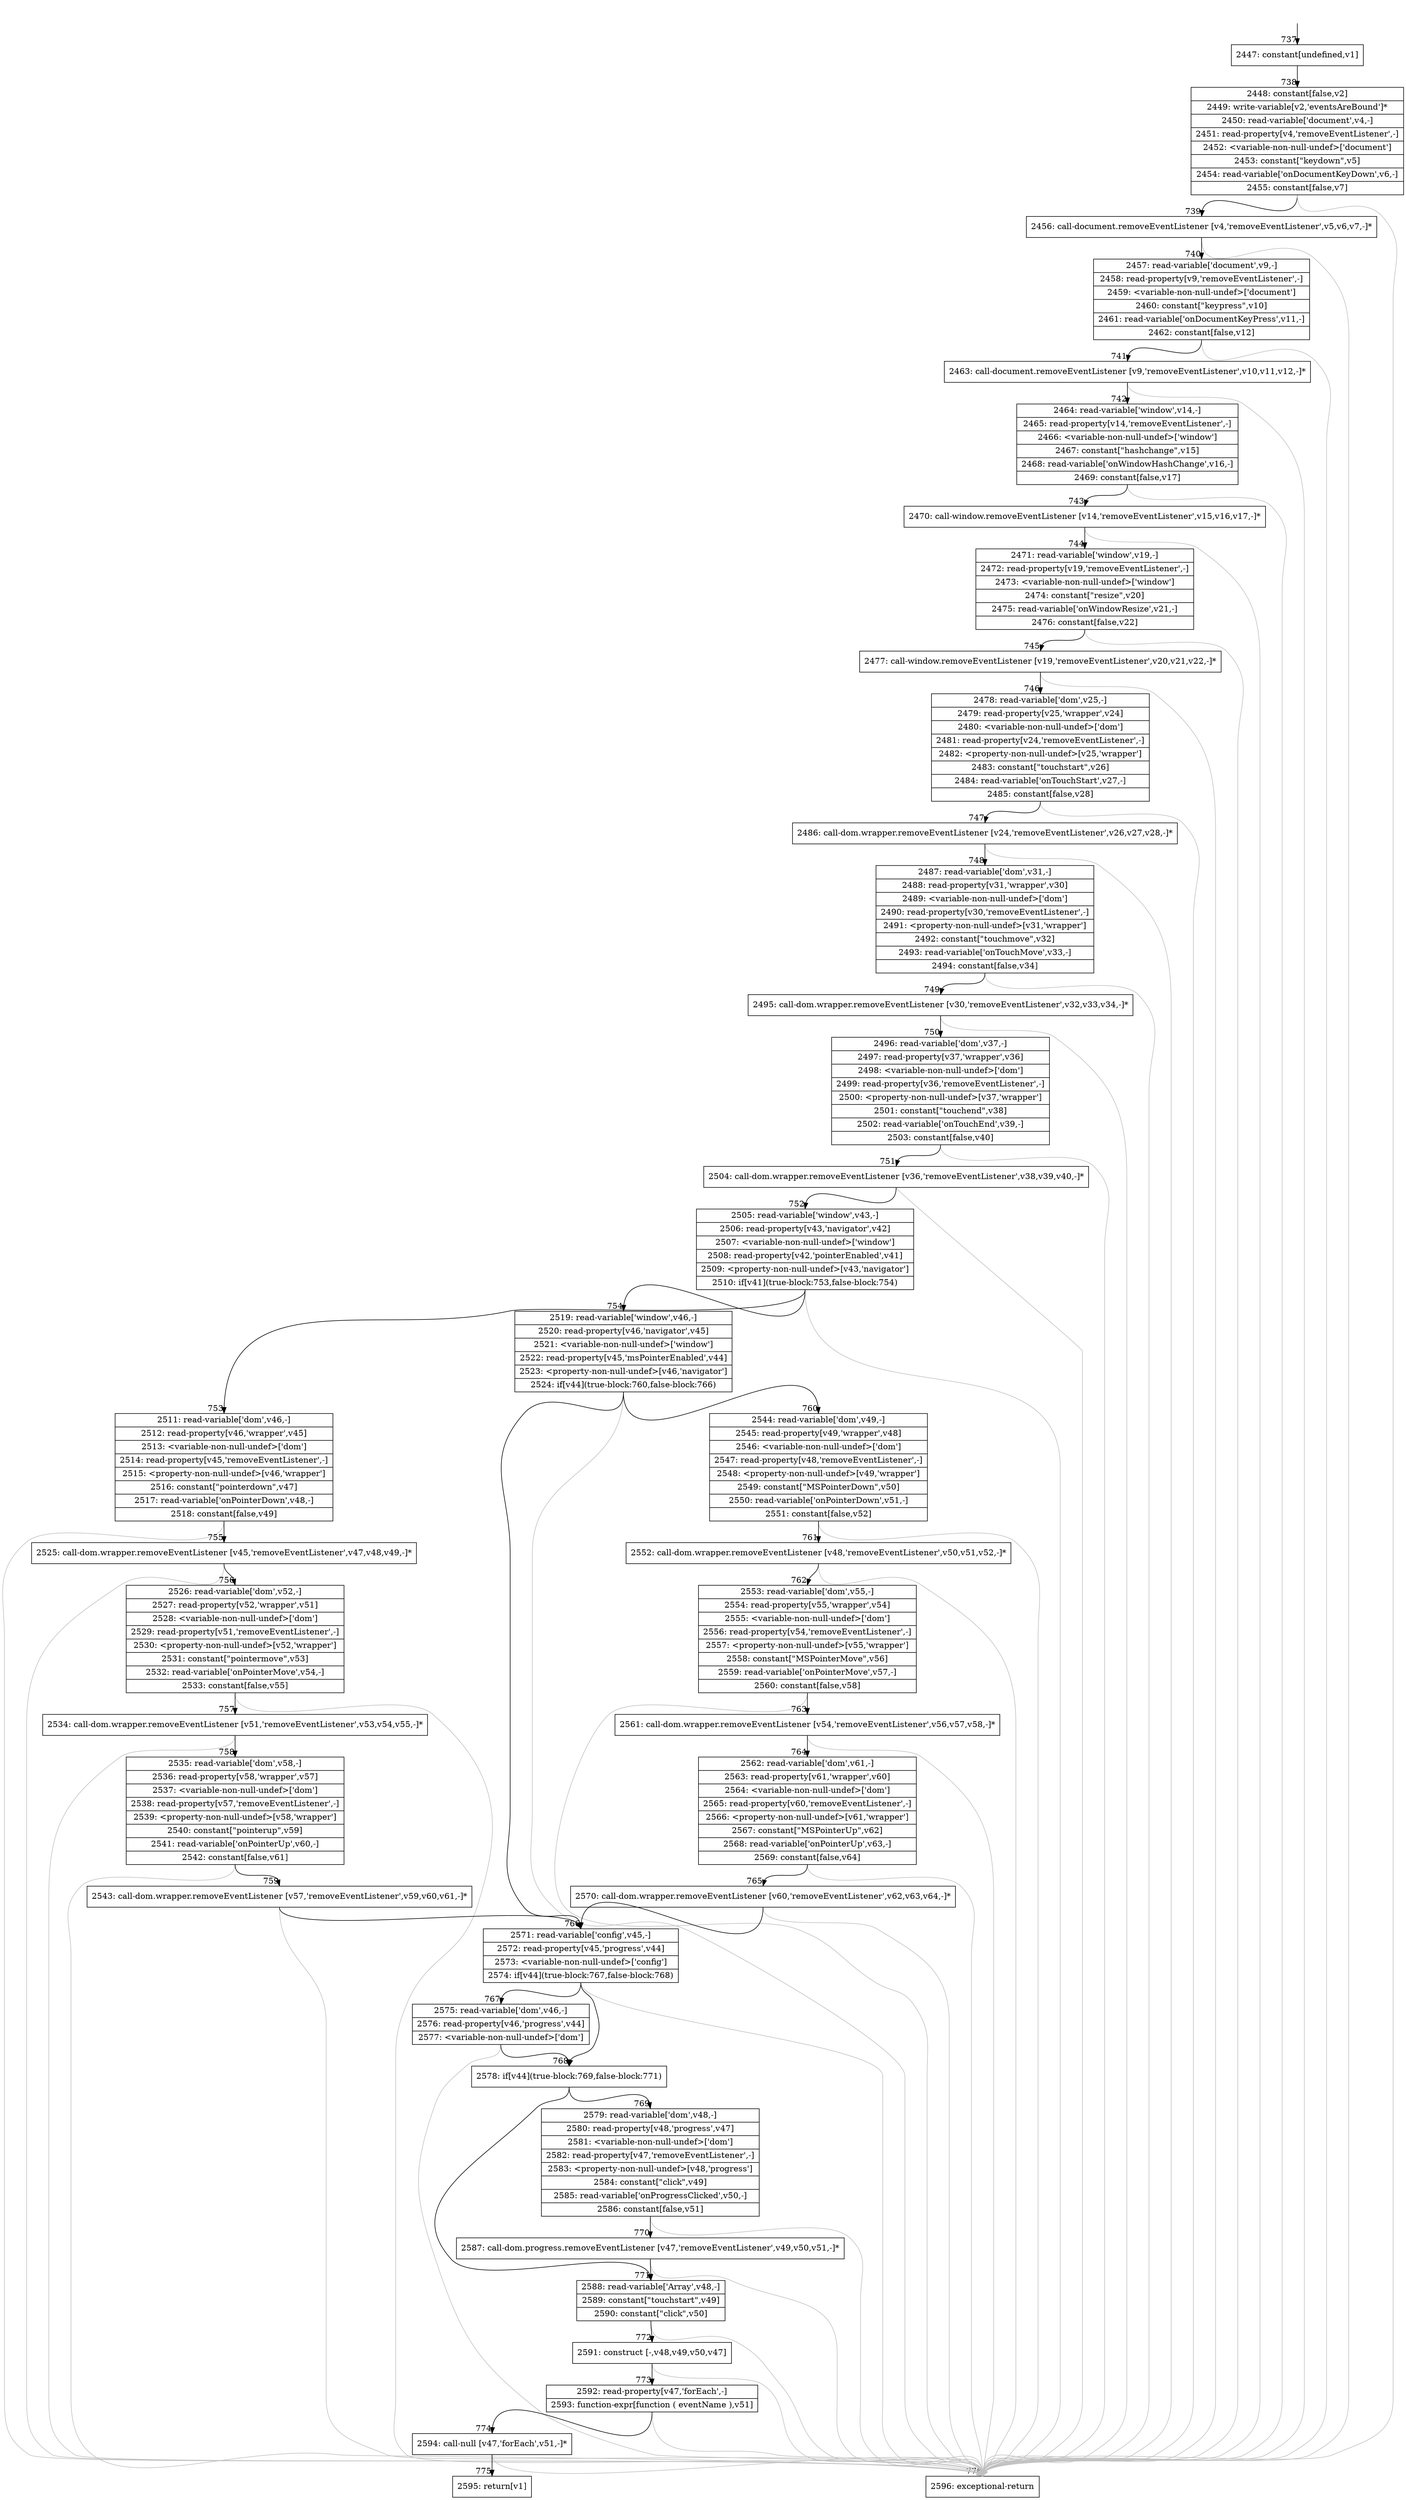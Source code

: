 digraph {
rankdir="TD"
BB_entry38[shape=none,label=""];
BB_entry38 -> BB737 [tailport=s, headport=n, headlabel="    737"]
BB737 [shape=record label="{2447: constant[undefined,v1]}" ] 
BB737 -> BB738 [tailport=s, headport=n, headlabel="      738"]
BB738 [shape=record label="{2448: constant[false,v2]|2449: write-variable[v2,'eventsAreBound']*|2450: read-variable['document',v4,-]|2451: read-property[v4,'removeEventListener',-]|2452: \<variable-non-null-undef\>['document']|2453: constant[\"keydown\",v5]|2454: read-variable['onDocumentKeyDown',v6,-]|2455: constant[false,v7]}" ] 
BB738 -> BB739 [tailport=s, headport=n, headlabel="      739"]
BB738 -> BB776 [tailport=s, headport=n, color=gray, headlabel="      776"]
BB739 [shape=record label="{2456: call-document.removeEventListener [v4,'removeEventListener',v5,v6,v7,-]*}" ] 
BB739 -> BB740 [tailport=s, headport=n, headlabel="      740"]
BB739 -> BB776 [tailport=s, headport=n, color=gray]
BB740 [shape=record label="{2457: read-variable['document',v9,-]|2458: read-property[v9,'removeEventListener',-]|2459: \<variable-non-null-undef\>['document']|2460: constant[\"keypress\",v10]|2461: read-variable['onDocumentKeyPress',v11,-]|2462: constant[false,v12]}" ] 
BB740 -> BB741 [tailport=s, headport=n, headlabel="      741"]
BB740 -> BB776 [tailport=s, headport=n, color=gray]
BB741 [shape=record label="{2463: call-document.removeEventListener [v9,'removeEventListener',v10,v11,v12,-]*}" ] 
BB741 -> BB742 [tailport=s, headport=n, headlabel="      742"]
BB741 -> BB776 [tailport=s, headport=n, color=gray]
BB742 [shape=record label="{2464: read-variable['window',v14,-]|2465: read-property[v14,'removeEventListener',-]|2466: \<variable-non-null-undef\>['window']|2467: constant[\"hashchange\",v15]|2468: read-variable['onWindowHashChange',v16,-]|2469: constant[false,v17]}" ] 
BB742 -> BB743 [tailport=s, headport=n, headlabel="      743"]
BB742 -> BB776 [tailport=s, headport=n, color=gray]
BB743 [shape=record label="{2470: call-window.removeEventListener [v14,'removeEventListener',v15,v16,v17,-]*}" ] 
BB743 -> BB744 [tailport=s, headport=n, headlabel="      744"]
BB743 -> BB776 [tailport=s, headport=n, color=gray]
BB744 [shape=record label="{2471: read-variable['window',v19,-]|2472: read-property[v19,'removeEventListener',-]|2473: \<variable-non-null-undef\>['window']|2474: constant[\"resize\",v20]|2475: read-variable['onWindowResize',v21,-]|2476: constant[false,v22]}" ] 
BB744 -> BB745 [tailport=s, headport=n, headlabel="      745"]
BB744 -> BB776 [tailport=s, headport=n, color=gray]
BB745 [shape=record label="{2477: call-window.removeEventListener [v19,'removeEventListener',v20,v21,v22,-]*}" ] 
BB745 -> BB746 [tailport=s, headport=n, headlabel="      746"]
BB745 -> BB776 [tailport=s, headport=n, color=gray]
BB746 [shape=record label="{2478: read-variable['dom',v25,-]|2479: read-property[v25,'wrapper',v24]|2480: \<variable-non-null-undef\>['dom']|2481: read-property[v24,'removeEventListener',-]|2482: \<property-non-null-undef\>[v25,'wrapper']|2483: constant[\"touchstart\",v26]|2484: read-variable['onTouchStart',v27,-]|2485: constant[false,v28]}" ] 
BB746 -> BB747 [tailport=s, headport=n, headlabel="      747"]
BB746 -> BB776 [tailport=s, headport=n, color=gray]
BB747 [shape=record label="{2486: call-dom.wrapper.removeEventListener [v24,'removeEventListener',v26,v27,v28,-]*}" ] 
BB747 -> BB748 [tailport=s, headport=n, headlabel="      748"]
BB747 -> BB776 [tailport=s, headport=n, color=gray]
BB748 [shape=record label="{2487: read-variable['dom',v31,-]|2488: read-property[v31,'wrapper',v30]|2489: \<variable-non-null-undef\>['dom']|2490: read-property[v30,'removeEventListener',-]|2491: \<property-non-null-undef\>[v31,'wrapper']|2492: constant[\"touchmove\",v32]|2493: read-variable['onTouchMove',v33,-]|2494: constant[false,v34]}" ] 
BB748 -> BB749 [tailport=s, headport=n, headlabel="      749"]
BB748 -> BB776 [tailport=s, headport=n, color=gray]
BB749 [shape=record label="{2495: call-dom.wrapper.removeEventListener [v30,'removeEventListener',v32,v33,v34,-]*}" ] 
BB749 -> BB750 [tailport=s, headport=n, headlabel="      750"]
BB749 -> BB776 [tailport=s, headport=n, color=gray]
BB750 [shape=record label="{2496: read-variable['dom',v37,-]|2497: read-property[v37,'wrapper',v36]|2498: \<variable-non-null-undef\>['dom']|2499: read-property[v36,'removeEventListener',-]|2500: \<property-non-null-undef\>[v37,'wrapper']|2501: constant[\"touchend\",v38]|2502: read-variable['onTouchEnd',v39,-]|2503: constant[false,v40]}" ] 
BB750 -> BB751 [tailport=s, headport=n, headlabel="      751"]
BB750 -> BB776 [tailport=s, headport=n, color=gray]
BB751 [shape=record label="{2504: call-dom.wrapper.removeEventListener [v36,'removeEventListener',v38,v39,v40,-]*}" ] 
BB751 -> BB752 [tailport=s, headport=n, headlabel="      752"]
BB751 -> BB776 [tailport=s, headport=n, color=gray]
BB752 [shape=record label="{2505: read-variable['window',v43,-]|2506: read-property[v43,'navigator',v42]|2507: \<variable-non-null-undef\>['window']|2508: read-property[v42,'pointerEnabled',v41]|2509: \<property-non-null-undef\>[v43,'navigator']|2510: if[v41](true-block:753,false-block:754)}" ] 
BB752 -> BB753 [tailport=s, headport=n, headlabel="      753"]
BB752 -> BB754 [tailport=s, headport=n, headlabel="      754"]
BB752 -> BB776 [tailport=s, headport=n, color=gray]
BB753 [shape=record label="{2511: read-variable['dom',v46,-]|2512: read-property[v46,'wrapper',v45]|2513: \<variable-non-null-undef\>['dom']|2514: read-property[v45,'removeEventListener',-]|2515: \<property-non-null-undef\>[v46,'wrapper']|2516: constant[\"pointerdown\",v47]|2517: read-variable['onPointerDown',v48,-]|2518: constant[false,v49]}" ] 
BB753 -> BB755 [tailport=s, headport=n, headlabel="      755"]
BB753 -> BB776 [tailport=s, headport=n, color=gray]
BB754 [shape=record label="{2519: read-variable['window',v46,-]|2520: read-property[v46,'navigator',v45]|2521: \<variable-non-null-undef\>['window']|2522: read-property[v45,'msPointerEnabled',v44]|2523: \<property-non-null-undef\>[v46,'navigator']|2524: if[v44](true-block:760,false-block:766)}" ] 
BB754 -> BB760 [tailport=s, headport=n, headlabel="      760"]
BB754 -> BB766 [tailport=s, headport=n, headlabel="      766"]
BB754 -> BB776 [tailport=s, headport=n, color=gray]
BB755 [shape=record label="{2525: call-dom.wrapper.removeEventListener [v45,'removeEventListener',v47,v48,v49,-]*}" ] 
BB755 -> BB756 [tailport=s, headport=n, headlabel="      756"]
BB755 -> BB776 [tailport=s, headport=n, color=gray]
BB756 [shape=record label="{2526: read-variable['dom',v52,-]|2527: read-property[v52,'wrapper',v51]|2528: \<variable-non-null-undef\>['dom']|2529: read-property[v51,'removeEventListener',-]|2530: \<property-non-null-undef\>[v52,'wrapper']|2531: constant[\"pointermove\",v53]|2532: read-variable['onPointerMove',v54,-]|2533: constant[false,v55]}" ] 
BB756 -> BB757 [tailport=s, headport=n, headlabel="      757"]
BB756 -> BB776 [tailport=s, headport=n, color=gray]
BB757 [shape=record label="{2534: call-dom.wrapper.removeEventListener [v51,'removeEventListener',v53,v54,v55,-]*}" ] 
BB757 -> BB758 [tailport=s, headport=n, headlabel="      758"]
BB757 -> BB776 [tailport=s, headport=n, color=gray]
BB758 [shape=record label="{2535: read-variable['dom',v58,-]|2536: read-property[v58,'wrapper',v57]|2537: \<variable-non-null-undef\>['dom']|2538: read-property[v57,'removeEventListener',-]|2539: \<property-non-null-undef\>[v58,'wrapper']|2540: constant[\"pointerup\",v59]|2541: read-variable['onPointerUp',v60,-]|2542: constant[false,v61]}" ] 
BB758 -> BB759 [tailport=s, headport=n, headlabel="      759"]
BB758 -> BB776 [tailport=s, headport=n, color=gray]
BB759 [shape=record label="{2543: call-dom.wrapper.removeEventListener [v57,'removeEventListener',v59,v60,v61,-]*}" ] 
BB759 -> BB766 [tailport=s, headport=n]
BB759 -> BB776 [tailport=s, headport=n, color=gray]
BB760 [shape=record label="{2544: read-variable['dom',v49,-]|2545: read-property[v49,'wrapper',v48]|2546: \<variable-non-null-undef\>['dom']|2547: read-property[v48,'removeEventListener',-]|2548: \<property-non-null-undef\>[v49,'wrapper']|2549: constant[\"MSPointerDown\",v50]|2550: read-variable['onPointerDown',v51,-]|2551: constant[false,v52]}" ] 
BB760 -> BB761 [tailport=s, headport=n, headlabel="      761"]
BB760 -> BB776 [tailport=s, headport=n, color=gray]
BB761 [shape=record label="{2552: call-dom.wrapper.removeEventListener [v48,'removeEventListener',v50,v51,v52,-]*}" ] 
BB761 -> BB762 [tailport=s, headport=n, headlabel="      762"]
BB761 -> BB776 [tailport=s, headport=n, color=gray]
BB762 [shape=record label="{2553: read-variable['dom',v55,-]|2554: read-property[v55,'wrapper',v54]|2555: \<variable-non-null-undef\>['dom']|2556: read-property[v54,'removeEventListener',-]|2557: \<property-non-null-undef\>[v55,'wrapper']|2558: constant[\"MSPointerMove\",v56]|2559: read-variable['onPointerMove',v57,-]|2560: constant[false,v58]}" ] 
BB762 -> BB763 [tailport=s, headport=n, headlabel="      763"]
BB762 -> BB776 [tailport=s, headport=n, color=gray]
BB763 [shape=record label="{2561: call-dom.wrapper.removeEventListener [v54,'removeEventListener',v56,v57,v58,-]*}" ] 
BB763 -> BB764 [tailport=s, headport=n, headlabel="      764"]
BB763 -> BB776 [tailport=s, headport=n, color=gray]
BB764 [shape=record label="{2562: read-variable['dom',v61,-]|2563: read-property[v61,'wrapper',v60]|2564: \<variable-non-null-undef\>['dom']|2565: read-property[v60,'removeEventListener',-]|2566: \<property-non-null-undef\>[v61,'wrapper']|2567: constant[\"MSPointerUp\",v62]|2568: read-variable['onPointerUp',v63,-]|2569: constant[false,v64]}" ] 
BB764 -> BB765 [tailport=s, headport=n, headlabel="      765"]
BB764 -> BB776 [tailport=s, headport=n, color=gray]
BB765 [shape=record label="{2570: call-dom.wrapper.removeEventListener [v60,'removeEventListener',v62,v63,v64,-]*}" ] 
BB765 -> BB766 [tailport=s, headport=n]
BB765 -> BB776 [tailport=s, headport=n, color=gray]
BB766 [shape=record label="{2571: read-variable['config',v45,-]|2572: read-property[v45,'progress',v44]|2573: \<variable-non-null-undef\>['config']|2574: if[v44](true-block:767,false-block:768)}" ] 
BB766 -> BB768 [tailport=s, headport=n, headlabel="      768"]
BB766 -> BB767 [tailport=s, headport=n, headlabel="      767"]
BB766 -> BB776 [tailport=s, headport=n, color=gray]
BB767 [shape=record label="{2575: read-variable['dom',v46,-]|2576: read-property[v46,'progress',v44]|2577: \<variable-non-null-undef\>['dom']}" ] 
BB767 -> BB768 [tailport=s, headport=n]
BB767 -> BB776 [tailport=s, headport=n, color=gray]
BB768 [shape=record label="{2578: if[v44](true-block:769,false-block:771)}" ] 
BB768 -> BB769 [tailport=s, headport=n, headlabel="      769"]
BB768 -> BB771 [tailport=s, headport=n, headlabel="      771"]
BB769 [shape=record label="{2579: read-variable['dom',v48,-]|2580: read-property[v48,'progress',v47]|2581: \<variable-non-null-undef\>['dom']|2582: read-property[v47,'removeEventListener',-]|2583: \<property-non-null-undef\>[v48,'progress']|2584: constant[\"click\",v49]|2585: read-variable['onProgressClicked',v50,-]|2586: constant[false,v51]}" ] 
BB769 -> BB770 [tailport=s, headport=n, headlabel="      770"]
BB769 -> BB776 [tailport=s, headport=n, color=gray]
BB770 [shape=record label="{2587: call-dom.progress.removeEventListener [v47,'removeEventListener',v49,v50,v51,-]*}" ] 
BB770 -> BB771 [tailport=s, headport=n]
BB770 -> BB776 [tailport=s, headport=n, color=gray]
BB771 [shape=record label="{2588: read-variable['Array',v48,-]|2589: constant[\"touchstart\",v49]|2590: constant[\"click\",v50]}" ] 
BB771 -> BB772 [tailport=s, headport=n, headlabel="      772"]
BB771 -> BB776 [tailport=s, headport=n, color=gray]
BB772 [shape=record label="{2591: construct [-,v48,v49,v50,v47]}" ] 
BB772 -> BB773 [tailport=s, headport=n, headlabel="      773"]
BB772 -> BB776 [tailport=s, headport=n, color=gray]
BB773 [shape=record label="{2592: read-property[v47,'forEach',-]|2593: function-expr[function ( eventName ),v51]}" ] 
BB773 -> BB774 [tailport=s, headport=n, headlabel="      774"]
BB773 -> BB776 [tailport=s, headport=n, color=gray]
BB774 [shape=record label="{2594: call-null [v47,'forEach',v51,-]*}" ] 
BB774 -> BB775 [tailport=s, headport=n, headlabel="      775"]
BB774 -> BB776 [tailport=s, headport=n, color=gray]
BB775 [shape=record label="{2595: return[v1]}" ] 
BB776 [shape=record label="{2596: exceptional-return}" ] 
//#$~ 1030
}
